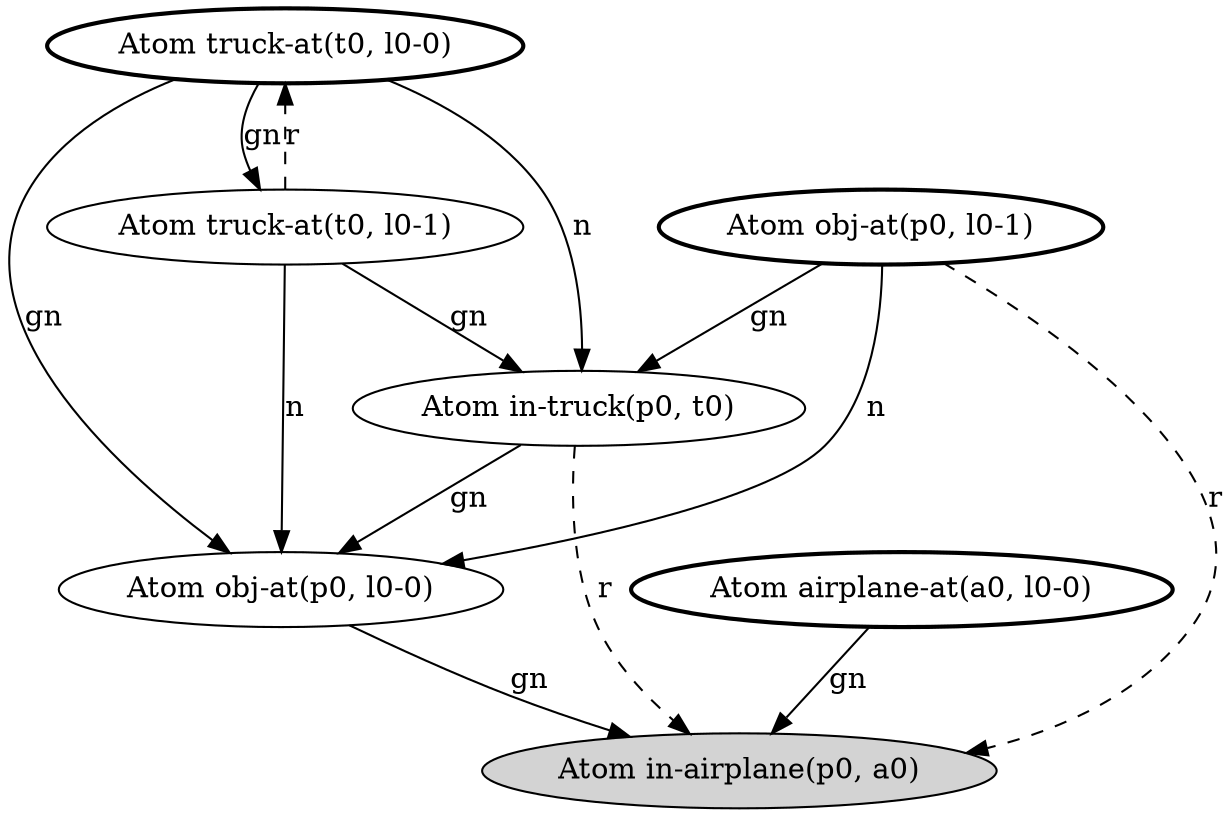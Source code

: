 digraph G {
  lm0 [label="Atom in-airplane(p0, a0)", style=filled];
  lm1 [label="Atom truck-at(t0, l0-0)", style=bold];
      lm1 -> lm5 [label="gn"];
      lm1 -> lm2 [label="gn"];
      lm1 -> lm4 [label="n"];
  lm2 [label="Atom truck-at(t0, l0-1)"];
      lm2 -> lm1 [label="r", style=dashed];
      lm2 -> lm4 [label="gn"];
      lm2 -> lm5 [label="n"];
  lm3 [label="Atom airplane-at(a0, l0-0)", style=bold];
      lm3 -> lm0 [label="gn"];
  lm4 [label="Atom in-truck(p0, t0)"];
      lm4 -> lm0 [label="r", style=dashed];
      lm4 -> lm5 [label="gn"];
  lm5 [label="Atom obj-at(p0, l0-0)"];
      lm5 -> lm0 [label="gn"];
  lm6 [label="Atom obj-at(p0, l0-1)", style=bold];
      lm6 -> lm0 [label="r", style=dashed];
      lm6 -> lm4 [label="gn"];
      lm6 -> lm5 [label="n"];
}
